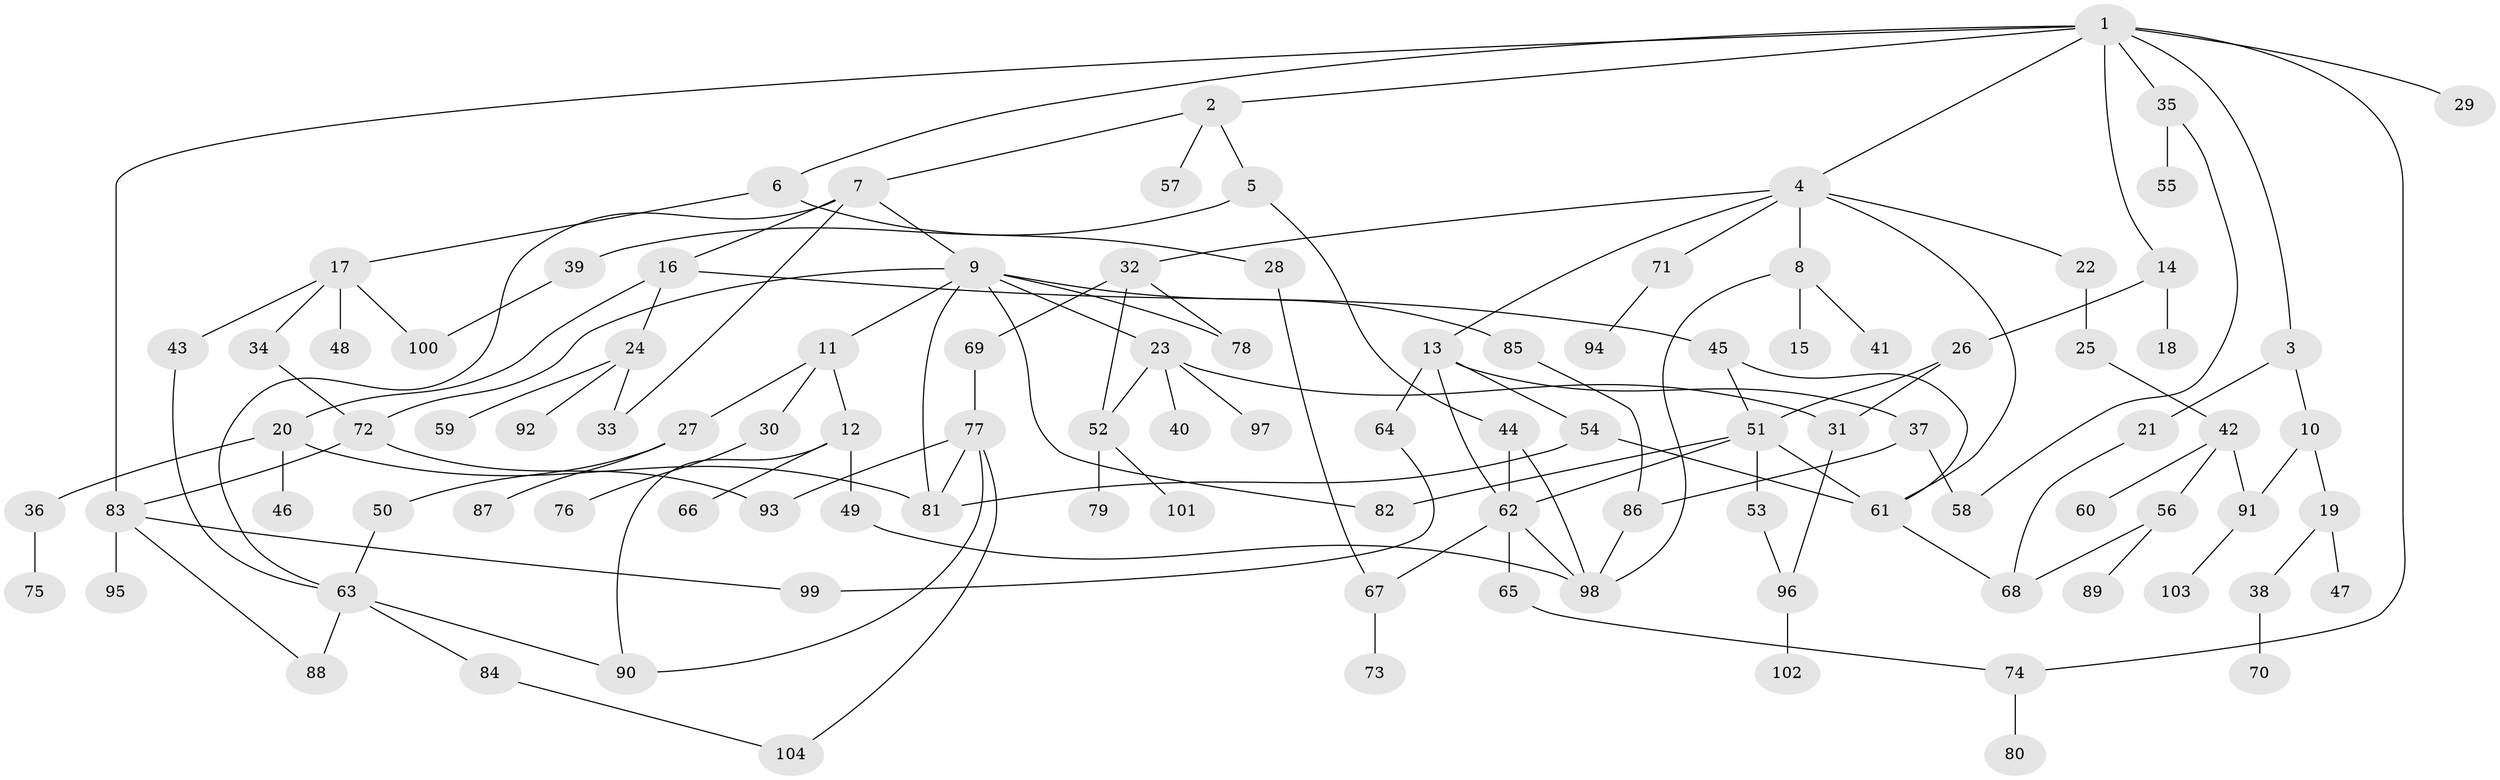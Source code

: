 // coarse degree distribution, {10: 0.013513513513513514, 4: 0.08108108108108109, 9: 0.04054054054054054, 3: 0.14864864864864866, 11: 0.013513513513513514, 1: 0.3108108108108108, 6: 0.04054054054054054, 5: 0.06756756756756757, 2: 0.2702702702702703, 7: 0.013513513513513514}
// Generated by graph-tools (version 1.1) at 2025/51/02/27/25 19:51:41]
// undirected, 104 vertices, 140 edges
graph export_dot {
graph [start="1"]
  node [color=gray90,style=filled];
  1;
  2;
  3;
  4;
  5;
  6;
  7;
  8;
  9;
  10;
  11;
  12;
  13;
  14;
  15;
  16;
  17;
  18;
  19;
  20;
  21;
  22;
  23;
  24;
  25;
  26;
  27;
  28;
  29;
  30;
  31;
  32;
  33;
  34;
  35;
  36;
  37;
  38;
  39;
  40;
  41;
  42;
  43;
  44;
  45;
  46;
  47;
  48;
  49;
  50;
  51;
  52;
  53;
  54;
  55;
  56;
  57;
  58;
  59;
  60;
  61;
  62;
  63;
  64;
  65;
  66;
  67;
  68;
  69;
  70;
  71;
  72;
  73;
  74;
  75;
  76;
  77;
  78;
  79;
  80;
  81;
  82;
  83;
  84;
  85;
  86;
  87;
  88;
  89;
  90;
  91;
  92;
  93;
  94;
  95;
  96;
  97;
  98;
  99;
  100;
  101;
  102;
  103;
  104;
  1 -- 2;
  1 -- 3;
  1 -- 4;
  1 -- 6;
  1 -- 14;
  1 -- 29;
  1 -- 35;
  1 -- 83;
  1 -- 74;
  2 -- 5;
  2 -- 7;
  2 -- 57;
  3 -- 10;
  3 -- 21;
  4 -- 8;
  4 -- 13;
  4 -- 22;
  4 -- 32;
  4 -- 71;
  4 -- 61;
  5 -- 39;
  5 -- 44;
  6 -- 17;
  6 -- 28;
  7 -- 9;
  7 -- 16;
  7 -- 33;
  7 -- 63;
  8 -- 15;
  8 -- 41;
  8 -- 98;
  9 -- 11;
  9 -- 23;
  9 -- 72;
  9 -- 78;
  9 -- 82;
  9 -- 85;
  9 -- 81;
  10 -- 19;
  10 -- 91;
  11 -- 12;
  11 -- 27;
  11 -- 30;
  12 -- 49;
  12 -- 66;
  12 -- 90;
  13 -- 37;
  13 -- 54;
  13 -- 64;
  13 -- 62;
  14 -- 18;
  14 -- 26;
  16 -- 20;
  16 -- 24;
  16 -- 45;
  17 -- 34;
  17 -- 43;
  17 -- 48;
  17 -- 100;
  19 -- 38;
  19 -- 47;
  20 -- 36;
  20 -- 46;
  20 -- 81;
  21 -- 68;
  22 -- 25;
  23 -- 31;
  23 -- 40;
  23 -- 97;
  23 -- 52;
  24 -- 59;
  24 -- 92;
  24 -- 33;
  25 -- 42;
  26 -- 51;
  26 -- 31;
  27 -- 50;
  27 -- 87;
  28 -- 67;
  30 -- 76;
  31 -- 96;
  32 -- 52;
  32 -- 69;
  32 -- 78;
  34 -- 72;
  35 -- 55;
  35 -- 58;
  36 -- 75;
  37 -- 86;
  37 -- 58;
  38 -- 70;
  39 -- 100;
  42 -- 56;
  42 -- 60;
  42 -- 91;
  43 -- 63;
  44 -- 62;
  44 -- 98;
  45 -- 51;
  45 -- 61;
  49 -- 98;
  50 -- 63;
  51 -- 53;
  51 -- 61;
  51 -- 62;
  51 -- 82;
  52 -- 79;
  52 -- 101;
  53 -- 96;
  54 -- 61;
  54 -- 81;
  56 -- 89;
  56 -- 68;
  61 -- 68;
  62 -- 65;
  62 -- 67;
  62 -- 98;
  63 -- 84;
  63 -- 88;
  63 -- 90;
  64 -- 99;
  65 -- 74;
  67 -- 73;
  69 -- 77;
  71 -- 94;
  72 -- 93;
  72 -- 83;
  74 -- 80;
  77 -- 90;
  77 -- 93;
  77 -- 104;
  77 -- 81;
  83 -- 88;
  83 -- 95;
  83 -- 99;
  84 -- 104;
  85 -- 86;
  86 -- 98;
  91 -- 103;
  96 -- 102;
}
